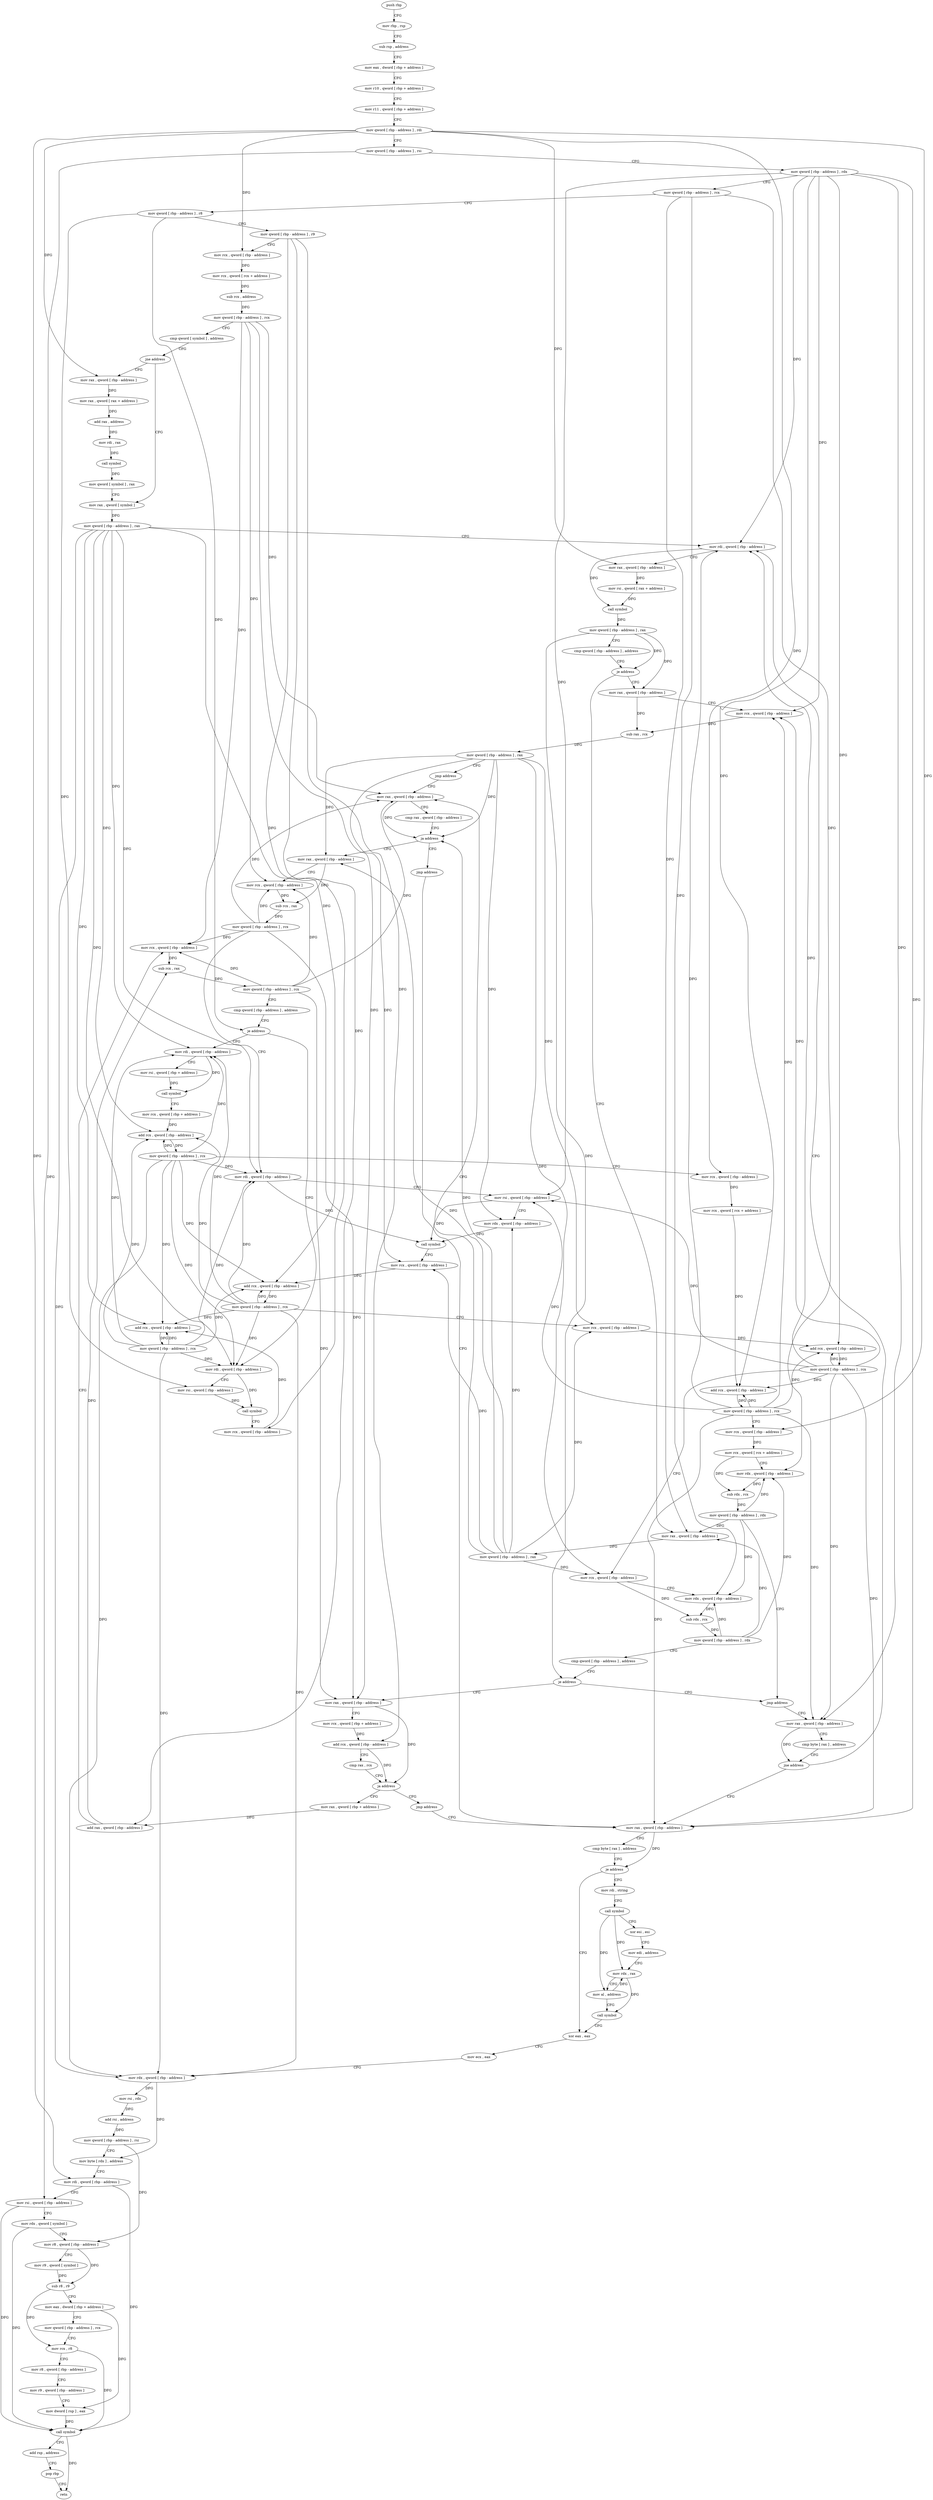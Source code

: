 digraph "func" {
"4288112" [label = "push rbp" ]
"4288113" [label = "mov rbp , rsp" ]
"4288116" [label = "sub rsp , address" ]
"4288120" [label = "mov eax , dword [ rbp + address ]" ]
"4288123" [label = "mov r10 , qword [ rbp + address ]" ]
"4288127" [label = "mov r11 , qword [ rbp + address ]" ]
"4288131" [label = "mov qword [ rbp - address ] , rdi" ]
"4288135" [label = "mov qword [ rbp - address ] , rsi" ]
"4288139" [label = "mov qword [ rbp - address ] , rdx" ]
"4288143" [label = "mov qword [ rbp - address ] , rcx" ]
"4288147" [label = "mov qword [ rbp - address ] , r8" ]
"4288151" [label = "mov qword [ rbp - address ] , r9" ]
"4288155" [label = "mov rcx , qword [ rbp - address ]" ]
"4288159" [label = "mov rcx , qword [ rcx + address ]" ]
"4288163" [label = "sub rcx , address" ]
"4288170" [label = "mov qword [ rbp - address ] , rcx" ]
"4288174" [label = "cmp qword [ symbol ] , address" ]
"4288183" [label = "jne address" ]
"4288219" [label = "mov rax , qword [ symbol ]" ]
"4288189" [label = "mov rax , qword [ rbp - address ]" ]
"4288227" [label = "mov qword [ rbp - address ] , rax" ]
"4288231" [label = "mov rdi , qword [ rbp - address ]" ]
"4288193" [label = "mov rax , qword [ rax + address ]" ]
"4288197" [label = "add rax , address" ]
"4288203" [label = "mov rdi , rax" ]
"4288206" [label = "call symbol" ]
"4288211" [label = "mov qword [ symbol ] , rax" ]
"4288283" [label = "mov rax , qword [ rbp - address ]" ]
"4288287" [label = "mov qword [ rbp - address ] , rax" ]
"4288291" [label = "mov rax , qword [ rbp - address ]" ]
"4288263" [label = "mov rax , qword [ rbp - address ]" ]
"4288267" [label = "mov rcx , qword [ rbp - address ]" ]
"4288271" [label = "sub rax , rcx" ]
"4288274" [label = "mov qword [ rbp - address ] , rax" ]
"4288278" [label = "jmp address" ]
"4288310" [label = "mov rax , qword [ rbp - address ]" ]
"4288314" [label = "mov rcx , qword [ rbp - address ]" ]
"4288318" [label = "sub rcx , rax" ]
"4288321" [label = "mov qword [ rbp - address ] , rcx" ]
"4288325" [label = "mov rdi , qword [ rbp - address ]" ]
"4288329" [label = "mov rsi , qword [ rbp - address ]" ]
"4288333" [label = "mov rdx , qword [ rbp - address ]" ]
"4288337" [label = "call symbol" ]
"4288342" [label = "mov rcx , qword [ rbp - address ]" ]
"4288346" [label = "add rcx , qword [ rbp - address ]" ]
"4288350" [label = "mov qword [ rbp - address ] , rcx" ]
"4288354" [label = "mov rcx , qword [ rbp - address ]" ]
"4288358" [label = "add rcx , qword [ rbp - address ]" ]
"4288362" [label = "mov qword [ rbp - address ] , rcx" ]
"4288366" [label = "mov rcx , qword [ rbp - address ]" ]
"4288370" [label = "mov rdx , qword [ rbp - address ]" ]
"4288374" [label = "sub rdx , rcx" ]
"4288377" [label = "mov qword [ rbp - address ] , rdx" ]
"4288381" [label = "cmp qword [ rbp - address ] , address" ]
"4288386" [label = "je address" ]
"4288533" [label = "jmp address" ]
"4288392" [label = "mov rax , qword [ rbp - address ]" ]
"4288305" [label = "jmp address" ]
"4288551" [label = "mov rax , qword [ rbp - address ]" ]
"4288295" [label = "cmp rax , qword [ rbp - address ]" ]
"4288299" [label = "ja address" ]
"4288538" [label = "mov rax , qword [ rbp - address ]" ]
"4288396" [label = "mov rcx , qword [ rbp + address ]" ]
"4288400" [label = "add rcx , qword [ rbp - address ]" ]
"4288404" [label = "cmp rax , rcx" ]
"4288407" [label = "ja address" ]
"4288418" [label = "mov rax , qword [ rbp + address ]" ]
"4288413" [label = "jmp address" ]
"4288555" [label = "cmp byte [ rax ] , address" ]
"4288558" [label = "je address" ]
"4288596" [label = "xor eax , eax" ]
"4288564" [label = "mov rdi , string" ]
"4288542" [label = "cmp byte [ rax ] , address" ]
"4288545" [label = "jne address" ]
"4288422" [label = "add rax , qword [ rbp - address ]" ]
"4288426" [label = "mov rcx , qword [ rbp - address ]" ]
"4288430" [label = "sub rcx , rax" ]
"4288433" [label = "mov qword [ rbp - address ] , rcx" ]
"4288437" [label = "cmp qword [ rbp - address ] , address" ]
"4288442" [label = "je address" ]
"4288473" [label = "mov rdi , qword [ rbp - address ]" ]
"4288448" [label = "mov rdi , qword [ rbp - address ]" ]
"4288598" [label = "mov ecx , eax" ]
"4288600" [label = "mov rdx , qword [ rbp - address ]" ]
"4288604" [label = "mov rsi , rdx" ]
"4288607" [label = "add rsi , address" ]
"4288614" [label = "mov qword [ rbp - address ] , rsi" ]
"4288618" [label = "mov byte [ rdx ] , address" ]
"4288621" [label = "mov rdi , qword [ rbp - address ]" ]
"4288625" [label = "mov rsi , qword [ rbp - address ]" ]
"4288629" [label = "mov rdx , qword [ symbol ]" ]
"4288637" [label = "mov r8 , qword [ rbp - address ]" ]
"4288641" [label = "mov r9 , qword [ symbol ]" ]
"4288649" [label = "sub r8 , r9" ]
"4288652" [label = "mov eax , dword [ rbp + address ]" ]
"4288655" [label = "mov qword [ rbp - address ] , rcx" ]
"4288659" [label = "mov rcx , r8" ]
"4288662" [label = "mov r8 , qword [ rbp - address ]" ]
"4288666" [label = "mov r9 , qword [ rbp - address ]" ]
"4288670" [label = "mov dword [ rsp ] , eax" ]
"4288673" [label = "call symbol" ]
"4288678" [label = "add rsp , address" ]
"4288682" [label = "pop rbp" ]
"4288683" [label = "retn" ]
"4288574" [label = "call symbol" ]
"4288579" [label = "xor esi , esi" ]
"4288581" [label = "mov edi , address" ]
"4288586" [label = "mov rdx , rax" ]
"4288589" [label = "mov al , address" ]
"4288591" [label = "call symbol" ]
"4288235" [label = "mov rax , qword [ rbp - address ]" ]
"4288239" [label = "mov rsi , qword [ rax + address ]" ]
"4288243" [label = "call symbol" ]
"4288248" [label = "mov qword [ rbp - address ] , rax" ]
"4288252" [label = "cmp qword [ rbp - address ] , address" ]
"4288257" [label = "je address" ]
"4288477" [label = "mov rsi , qword [ rbp + address ]" ]
"4288481" [label = "call symbol" ]
"4288486" [label = "mov rcx , qword [ rbp + address ]" ]
"4288490" [label = "add rcx , qword [ rbp - address ]" ]
"4288494" [label = "mov qword [ rbp - address ] , rcx" ]
"4288498" [label = "mov rcx , qword [ rbp - address ]" ]
"4288502" [label = "mov rcx , qword [ rcx + address ]" ]
"4288506" [label = "add rcx , qword [ rbp - address ]" ]
"4288510" [label = "mov qword [ rbp - address ] , rcx" ]
"4288514" [label = "mov rcx , qword [ rbp - address ]" ]
"4288518" [label = "mov rcx , qword [ rcx + address ]" ]
"4288522" [label = "mov rdx , qword [ rbp - address ]" ]
"4288526" [label = "sub rdx , rcx" ]
"4288529" [label = "mov qword [ rbp - address ] , rdx" ]
"4288452" [label = "mov rsi , qword [ rbp - address ]" ]
"4288456" [label = "call symbol" ]
"4288461" [label = "mov rcx , qword [ rbp - address ]" ]
"4288465" [label = "add rcx , qword [ rbp - address ]" ]
"4288469" [label = "mov qword [ rbp - address ] , rcx" ]
"4288112" -> "4288113" [ label = "CFG" ]
"4288113" -> "4288116" [ label = "CFG" ]
"4288116" -> "4288120" [ label = "CFG" ]
"4288120" -> "4288123" [ label = "CFG" ]
"4288123" -> "4288127" [ label = "CFG" ]
"4288127" -> "4288131" [ label = "CFG" ]
"4288131" -> "4288135" [ label = "CFG" ]
"4288131" -> "4288155" [ label = "DFG" ]
"4288131" -> "4288189" [ label = "DFG" ]
"4288131" -> "4288235" [ label = "DFG" ]
"4288131" -> "4288621" [ label = "DFG" ]
"4288131" -> "4288498" [ label = "DFG" ]
"4288131" -> "4288514" [ label = "DFG" ]
"4288135" -> "4288139" [ label = "CFG" ]
"4288135" -> "4288625" [ label = "DFG" ]
"4288139" -> "4288143" [ label = "CFG" ]
"4288139" -> "4288231" [ label = "DFG" ]
"4288139" -> "4288267" [ label = "DFG" ]
"4288139" -> "4288329" [ label = "DFG" ]
"4288139" -> "4288358" [ label = "DFG" ]
"4288139" -> "4288551" [ label = "DFG" ]
"4288139" -> "4288538" [ label = "DFG" ]
"4288139" -> "4288506" [ label = "DFG" ]
"4288143" -> "4288147" [ label = "CFG" ]
"4288143" -> "4288283" [ label = "DFG" ]
"4288143" -> "4288370" [ label = "DFG" ]
"4288143" -> "4288522" [ label = "DFG" ]
"4288147" -> "4288151" [ label = "CFG" ]
"4288147" -> "4288442" [ label = "DFG" ]
"4288147" -> "4288452" [ label = "DFG" ]
"4288151" -> "4288155" [ label = "CFG" ]
"4288151" -> "4288400" [ label = "DFG" ]
"4288151" -> "4288422" [ label = "DFG" ]
"4288151" -> "4288461" [ label = "DFG" ]
"4288155" -> "4288159" [ label = "DFG" ]
"4288159" -> "4288163" [ label = "DFG" ]
"4288163" -> "4288170" [ label = "DFG" ]
"4288170" -> "4288174" [ label = "CFG" ]
"4288170" -> "4288291" [ label = "DFG" ]
"4288170" -> "4288314" [ label = "DFG" ]
"4288170" -> "4288392" [ label = "DFG" ]
"4288170" -> "4288426" [ label = "DFG" ]
"4288174" -> "4288183" [ label = "CFG" ]
"4288183" -> "4288219" [ label = "CFG" ]
"4288183" -> "4288189" [ label = "CFG" ]
"4288219" -> "4288227" [ label = "DFG" ]
"4288189" -> "4288193" [ label = "DFG" ]
"4288227" -> "4288231" [ label = "CFG" ]
"4288227" -> "4288325" [ label = "DFG" ]
"4288227" -> "4288346" [ label = "DFG" ]
"4288227" -> "4288600" [ label = "DFG" ]
"4288227" -> "4288473" [ label = "DFG" ]
"4288227" -> "4288490" [ label = "DFG" ]
"4288227" -> "4288448" [ label = "DFG" ]
"4288227" -> "4288465" [ label = "DFG" ]
"4288231" -> "4288235" [ label = "CFG" ]
"4288231" -> "4288243" [ label = "DFG" ]
"4288193" -> "4288197" [ label = "DFG" ]
"4288197" -> "4288203" [ label = "DFG" ]
"4288203" -> "4288206" [ label = "DFG" ]
"4288206" -> "4288211" [ label = "DFG" ]
"4288211" -> "4288219" [ label = "CFG" ]
"4288283" -> "4288287" [ label = "DFG" ]
"4288287" -> "4288291" [ label = "CFG" ]
"4288287" -> "4288299" [ label = "DFG" ]
"4288287" -> "4288310" [ label = "DFG" ]
"4288287" -> "4288333" [ label = "DFG" ]
"4288287" -> "4288342" [ label = "DFG" ]
"4288287" -> "4288354" [ label = "DFG" ]
"4288287" -> "4288366" [ label = "DFG" ]
"4288291" -> "4288295" [ label = "CFG" ]
"4288291" -> "4288299" [ label = "DFG" ]
"4288263" -> "4288267" [ label = "CFG" ]
"4288263" -> "4288271" [ label = "DFG" ]
"4288267" -> "4288271" [ label = "DFG" ]
"4288271" -> "4288274" [ label = "DFG" ]
"4288274" -> "4288278" [ label = "CFG" ]
"4288274" -> "4288299" [ label = "DFG" ]
"4288274" -> "4288310" [ label = "DFG" ]
"4288274" -> "4288333" [ label = "DFG" ]
"4288274" -> "4288342" [ label = "DFG" ]
"4288274" -> "4288354" [ label = "DFG" ]
"4288274" -> "4288366" [ label = "DFG" ]
"4288278" -> "4288291" [ label = "CFG" ]
"4288310" -> "4288314" [ label = "CFG" ]
"4288310" -> "4288318" [ label = "DFG" ]
"4288314" -> "4288318" [ label = "DFG" ]
"4288318" -> "4288321" [ label = "DFG" ]
"4288321" -> "4288325" [ label = "CFG" ]
"4288321" -> "4288291" [ label = "DFG" ]
"4288321" -> "4288314" [ label = "DFG" ]
"4288321" -> "4288392" [ label = "DFG" ]
"4288321" -> "4288426" [ label = "DFG" ]
"4288325" -> "4288329" [ label = "CFG" ]
"4288325" -> "4288337" [ label = "DFG" ]
"4288329" -> "4288333" [ label = "CFG" ]
"4288329" -> "4288337" [ label = "DFG" ]
"4288333" -> "4288337" [ label = "DFG" ]
"4288337" -> "4288342" [ label = "CFG" ]
"4288342" -> "4288346" [ label = "DFG" ]
"4288346" -> "4288350" [ label = "DFG" ]
"4288350" -> "4288354" [ label = "CFG" ]
"4288350" -> "4288325" [ label = "DFG" ]
"4288350" -> "4288346" [ label = "DFG" ]
"4288350" -> "4288600" [ label = "DFG" ]
"4288350" -> "4288473" [ label = "DFG" ]
"4288350" -> "4288490" [ label = "DFG" ]
"4288350" -> "4288448" [ label = "DFG" ]
"4288350" -> "4288465" [ label = "DFG" ]
"4288354" -> "4288358" [ label = "DFG" ]
"4288358" -> "4288362" [ label = "DFG" ]
"4288362" -> "4288366" [ label = "CFG" ]
"4288362" -> "4288231" [ label = "DFG" ]
"4288362" -> "4288267" [ label = "DFG" ]
"4288362" -> "4288329" [ label = "DFG" ]
"4288362" -> "4288358" [ label = "DFG" ]
"4288362" -> "4288551" [ label = "DFG" ]
"4288362" -> "4288538" [ label = "DFG" ]
"4288362" -> "4288506" [ label = "DFG" ]
"4288366" -> "4288370" [ label = "CFG" ]
"4288366" -> "4288374" [ label = "DFG" ]
"4288370" -> "4288374" [ label = "DFG" ]
"4288374" -> "4288377" [ label = "DFG" ]
"4288377" -> "4288381" [ label = "CFG" ]
"4288377" -> "4288283" [ label = "DFG" ]
"4288377" -> "4288370" [ label = "DFG" ]
"4288377" -> "4288522" [ label = "DFG" ]
"4288381" -> "4288386" [ label = "CFG" ]
"4288386" -> "4288533" [ label = "CFG" ]
"4288386" -> "4288392" [ label = "CFG" ]
"4288533" -> "4288538" [ label = "CFG" ]
"4288392" -> "4288396" [ label = "CFG" ]
"4288392" -> "4288407" [ label = "DFG" ]
"4288305" -> "4288551" [ label = "CFG" ]
"4288551" -> "4288555" [ label = "CFG" ]
"4288551" -> "4288558" [ label = "DFG" ]
"4288295" -> "4288299" [ label = "CFG" ]
"4288299" -> "4288310" [ label = "CFG" ]
"4288299" -> "4288305" [ label = "CFG" ]
"4288538" -> "4288542" [ label = "CFG" ]
"4288538" -> "4288545" [ label = "DFG" ]
"4288396" -> "4288400" [ label = "DFG" ]
"4288400" -> "4288404" [ label = "CFG" ]
"4288400" -> "4288407" [ label = "DFG" ]
"4288404" -> "4288407" [ label = "CFG" ]
"4288407" -> "4288418" [ label = "CFG" ]
"4288407" -> "4288413" [ label = "CFG" ]
"4288418" -> "4288422" [ label = "DFG" ]
"4288413" -> "4288551" [ label = "CFG" ]
"4288555" -> "4288558" [ label = "CFG" ]
"4288558" -> "4288596" [ label = "CFG" ]
"4288558" -> "4288564" [ label = "CFG" ]
"4288596" -> "4288598" [ label = "CFG" ]
"4288564" -> "4288574" [ label = "CFG" ]
"4288542" -> "4288545" [ label = "CFG" ]
"4288545" -> "4288231" [ label = "CFG" ]
"4288545" -> "4288551" [ label = "CFG" ]
"4288422" -> "4288426" [ label = "CFG" ]
"4288422" -> "4288430" [ label = "DFG" ]
"4288426" -> "4288430" [ label = "DFG" ]
"4288430" -> "4288433" [ label = "DFG" ]
"4288433" -> "4288437" [ label = "CFG" ]
"4288433" -> "4288291" [ label = "DFG" ]
"4288433" -> "4288314" [ label = "DFG" ]
"4288433" -> "4288392" [ label = "DFG" ]
"4288433" -> "4288426" [ label = "DFG" ]
"4288437" -> "4288442" [ label = "CFG" ]
"4288442" -> "4288473" [ label = "CFG" ]
"4288442" -> "4288448" [ label = "CFG" ]
"4288473" -> "4288477" [ label = "CFG" ]
"4288473" -> "4288481" [ label = "DFG" ]
"4288448" -> "4288452" [ label = "CFG" ]
"4288448" -> "4288456" [ label = "DFG" ]
"4288598" -> "4288600" [ label = "CFG" ]
"4288600" -> "4288604" [ label = "DFG" ]
"4288600" -> "4288618" [ label = "DFG" ]
"4288604" -> "4288607" [ label = "DFG" ]
"4288607" -> "4288614" [ label = "DFG" ]
"4288614" -> "4288618" [ label = "CFG" ]
"4288614" -> "4288637" [ label = "DFG" ]
"4288618" -> "4288621" [ label = "CFG" ]
"4288621" -> "4288625" [ label = "CFG" ]
"4288621" -> "4288673" [ label = "DFG" ]
"4288625" -> "4288629" [ label = "CFG" ]
"4288625" -> "4288673" [ label = "DFG" ]
"4288629" -> "4288637" [ label = "CFG" ]
"4288629" -> "4288673" [ label = "DFG" ]
"4288637" -> "4288641" [ label = "CFG" ]
"4288637" -> "4288649" [ label = "DFG" ]
"4288641" -> "4288649" [ label = "DFG" ]
"4288649" -> "4288652" [ label = "CFG" ]
"4288649" -> "4288659" [ label = "DFG" ]
"4288652" -> "4288655" [ label = "CFG" ]
"4288652" -> "4288670" [ label = "DFG" ]
"4288655" -> "4288659" [ label = "CFG" ]
"4288659" -> "4288662" [ label = "CFG" ]
"4288659" -> "4288673" [ label = "DFG" ]
"4288662" -> "4288666" [ label = "CFG" ]
"4288666" -> "4288670" [ label = "CFG" ]
"4288670" -> "4288673" [ label = "DFG" ]
"4288673" -> "4288678" [ label = "CFG" ]
"4288673" -> "4288683" [ label = "DFG" ]
"4288678" -> "4288682" [ label = "CFG" ]
"4288682" -> "4288683" [ label = "CFG" ]
"4288574" -> "4288579" [ label = "CFG" ]
"4288574" -> "4288586" [ label = "DFG" ]
"4288574" -> "4288589" [ label = "DFG" ]
"4288579" -> "4288581" [ label = "CFG" ]
"4288581" -> "4288586" [ label = "CFG" ]
"4288586" -> "4288589" [ label = "CFG" ]
"4288586" -> "4288591" [ label = "DFG" ]
"4288589" -> "4288591" [ label = "CFG" ]
"4288589" -> "4288586" [ label = "DFG" ]
"4288591" -> "4288596" [ label = "CFG" ]
"4288235" -> "4288239" [ label = "DFG" ]
"4288239" -> "4288243" [ label = "DFG" ]
"4288243" -> "4288248" [ label = "DFG" ]
"4288248" -> "4288252" [ label = "CFG" ]
"4288248" -> "4288257" [ label = "DFG" ]
"4288248" -> "4288263" [ label = "DFG" ]
"4288248" -> "4288386" [ label = "DFG" ]
"4288252" -> "4288257" [ label = "CFG" ]
"4288257" -> "4288283" [ label = "CFG" ]
"4288257" -> "4288263" [ label = "CFG" ]
"4288477" -> "4288481" [ label = "DFG" ]
"4288481" -> "4288486" [ label = "CFG" ]
"4288486" -> "4288490" [ label = "DFG" ]
"4288490" -> "4288494" [ label = "DFG" ]
"4288494" -> "4288498" [ label = "CFG" ]
"4288494" -> "4288325" [ label = "DFG" ]
"4288494" -> "4288346" [ label = "DFG" ]
"4288494" -> "4288600" [ label = "DFG" ]
"4288494" -> "4288473" [ label = "DFG" ]
"4288494" -> "4288490" [ label = "DFG" ]
"4288494" -> "4288448" [ label = "DFG" ]
"4288494" -> "4288465" [ label = "DFG" ]
"4288498" -> "4288502" [ label = "DFG" ]
"4288502" -> "4288506" [ label = "DFG" ]
"4288506" -> "4288510" [ label = "DFG" ]
"4288510" -> "4288514" [ label = "CFG" ]
"4288510" -> "4288231" [ label = "DFG" ]
"4288510" -> "4288267" [ label = "DFG" ]
"4288510" -> "4288329" [ label = "DFG" ]
"4288510" -> "4288358" [ label = "DFG" ]
"4288510" -> "4288551" [ label = "DFG" ]
"4288510" -> "4288538" [ label = "DFG" ]
"4288510" -> "4288506" [ label = "DFG" ]
"4288514" -> "4288518" [ label = "DFG" ]
"4288518" -> "4288522" [ label = "CFG" ]
"4288518" -> "4288526" [ label = "DFG" ]
"4288522" -> "4288526" [ label = "DFG" ]
"4288526" -> "4288529" [ label = "DFG" ]
"4288529" -> "4288533" [ label = "CFG" ]
"4288529" -> "4288283" [ label = "DFG" ]
"4288529" -> "4288370" [ label = "DFG" ]
"4288529" -> "4288522" [ label = "DFG" ]
"4288452" -> "4288456" [ label = "DFG" ]
"4288456" -> "4288461" [ label = "CFG" ]
"4288461" -> "4288465" [ label = "DFG" ]
"4288465" -> "4288469" [ label = "DFG" ]
"4288469" -> "4288473" [ label = "DFG" ]
"4288469" -> "4288325" [ label = "DFG" ]
"4288469" -> "4288346" [ label = "DFG" ]
"4288469" -> "4288600" [ label = "DFG" ]
"4288469" -> "4288490" [ label = "DFG" ]
"4288469" -> "4288448" [ label = "DFG" ]
"4288469" -> "4288465" [ label = "DFG" ]
}
